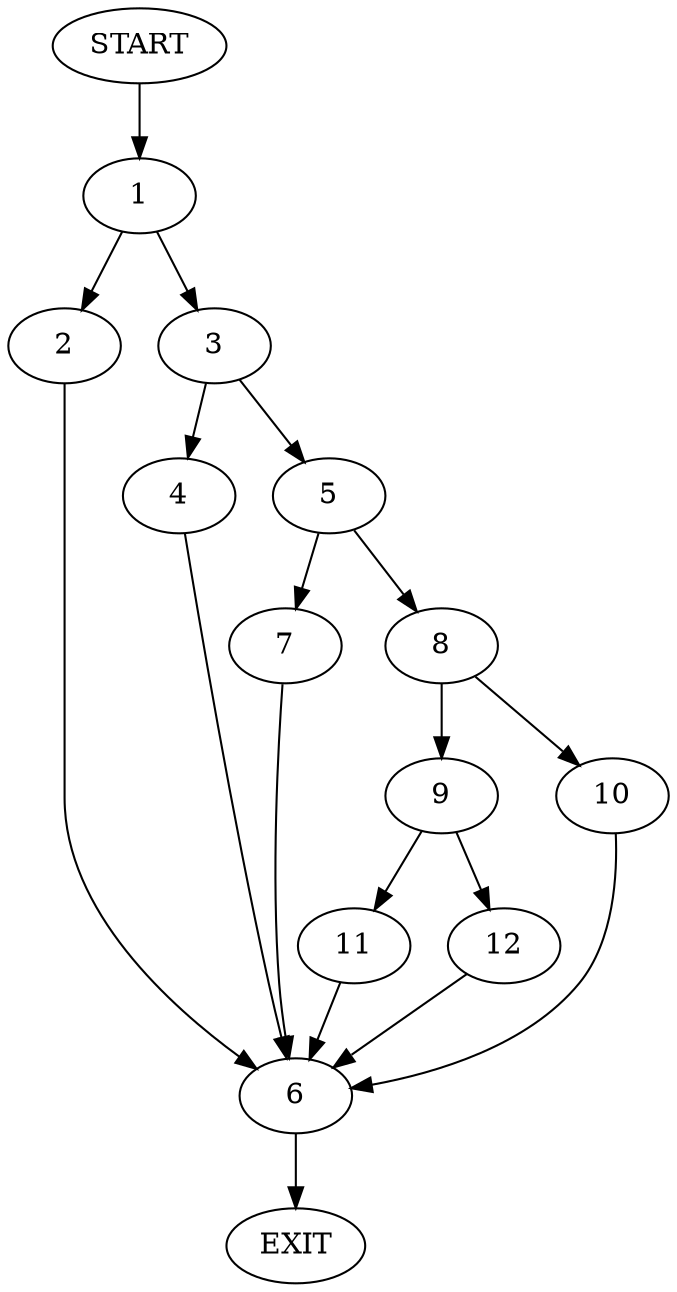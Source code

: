 digraph {
0 [label="START"]
13 [label="EXIT"]
0 -> 1
1 -> 2
1 -> 3
3 -> 4
3 -> 5
2 -> 6
6 -> 13
4 -> 6
5 -> 7
5 -> 8
7 -> 6
8 -> 9
8 -> 10
10 -> 6
9 -> 11
9 -> 12
12 -> 6
11 -> 6
}

